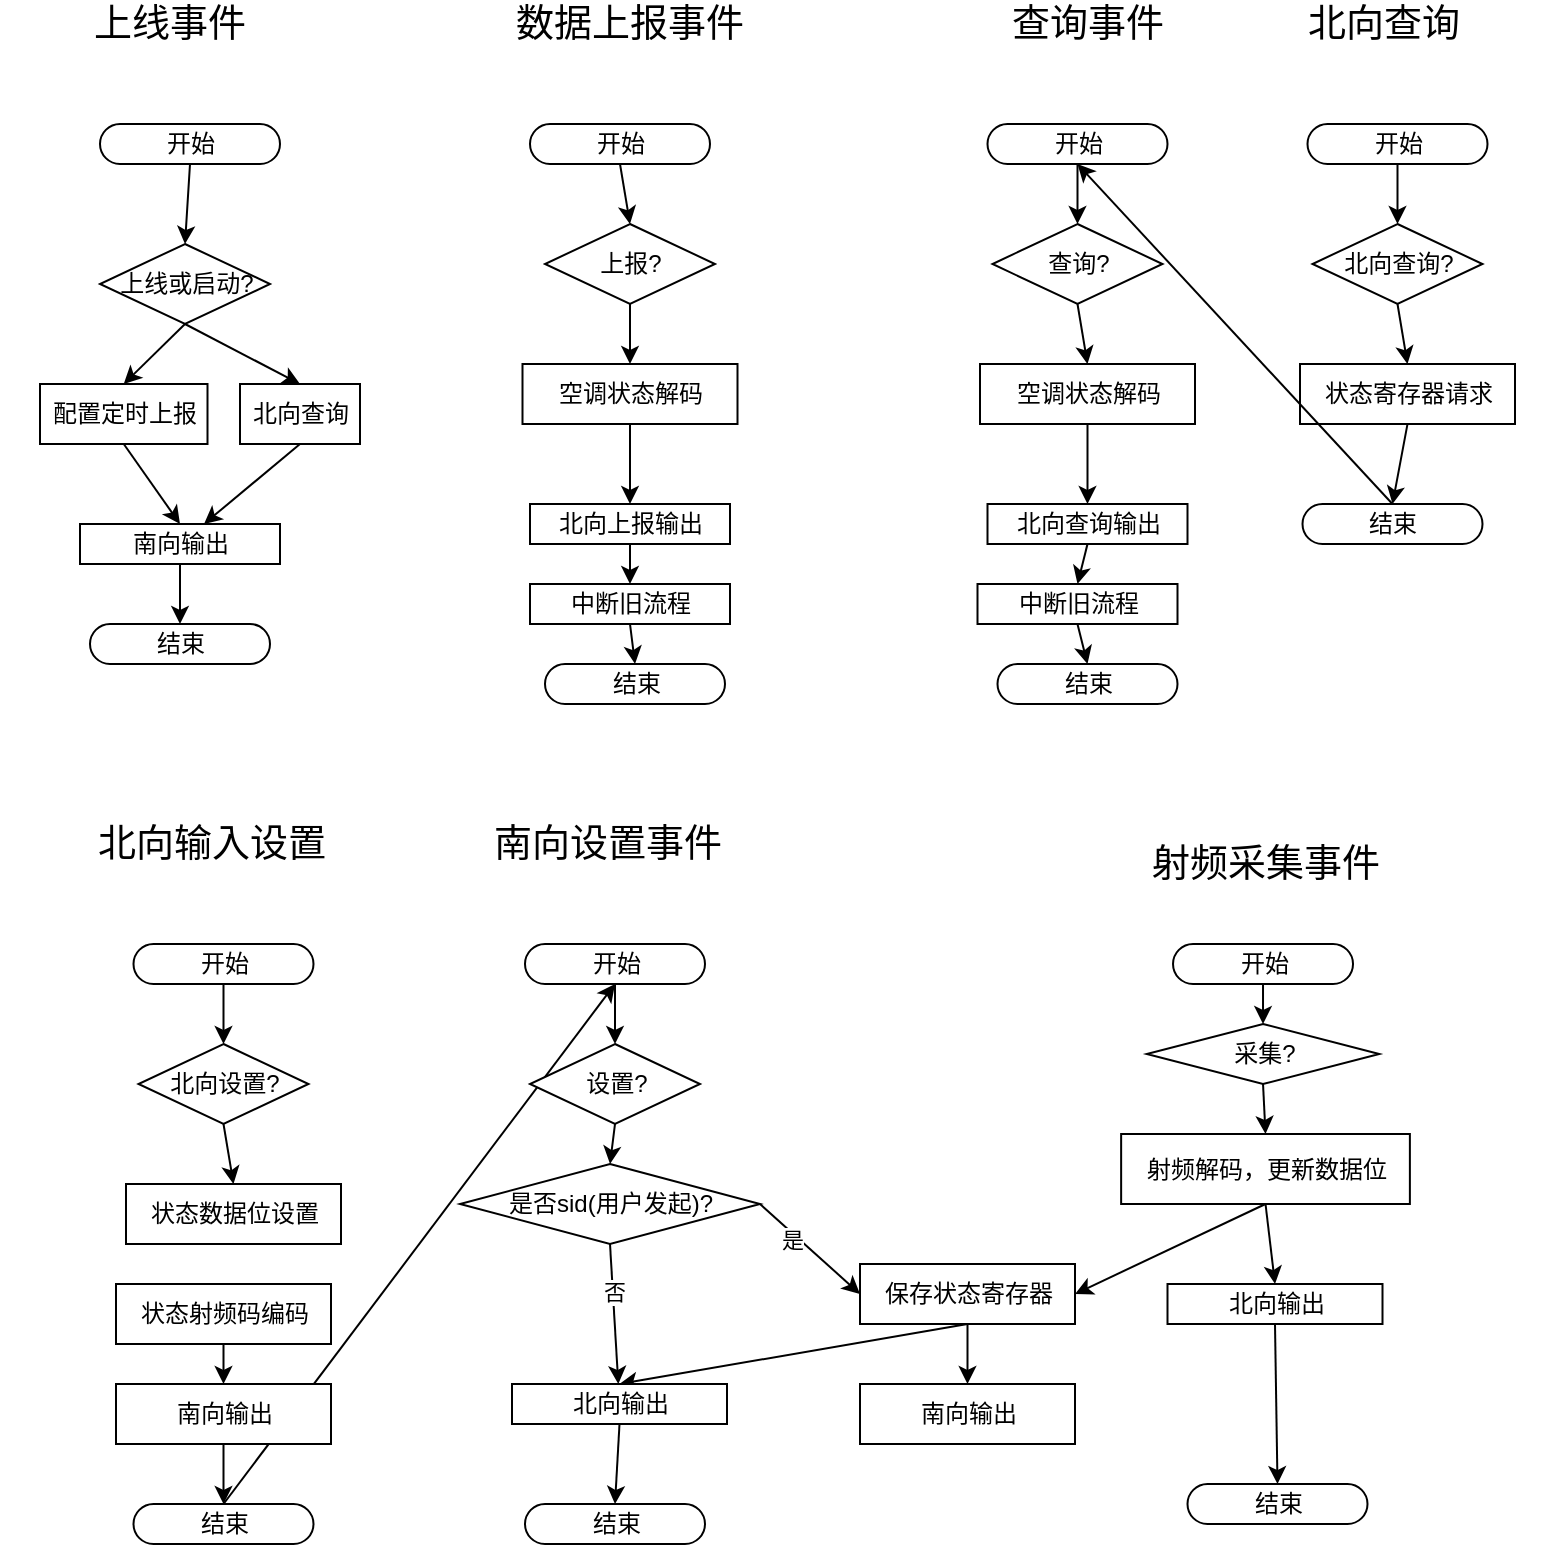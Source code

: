 <mxfile>
    <diagram id="z7dufINsrIwht3wRqD4w" name="第 1 页">
        <mxGraphModel dx="843" dy="239" grid="1" gridSize="10" guides="1" tooltips="1" connect="1" arrows="1" fold="1" page="1" pageScale="1" pageWidth="827" pageHeight="1169" math="0" shadow="0">
            <root>
                <mxCell id="0"/>
                <mxCell id="1" parent="0"/>
                <mxCell id="9" style="edgeStyle=none;html=1;exitX=0.5;exitY=0.5;exitDx=0;exitDy=10;exitPerimeter=0;entryX=0.5;entryY=0;entryDx=0;entryDy=0;fontSize=12;" parent="1" source="2" target="5" edge="1">
                    <mxGeometry relative="1" as="geometry"/>
                </mxCell>
                <mxCell id="2" value="开始" style="html=1;dashed=0;whitespace=wrap;shape=mxgraph.dfd.start" parent="1" vertex="1">
                    <mxGeometry x="100" y="100" width="90" height="20" as="geometry"/>
                </mxCell>
                <mxCell id="3" value="上线事件" style="text;html=1;strokeColor=none;fillColor=none;align=center;verticalAlign=middle;whiteSpace=wrap;rounded=0;fontSize=19;" parent="1" vertex="1">
                    <mxGeometry x="50" y="40" width="170" height="20" as="geometry"/>
                </mxCell>
                <mxCell id="8" style="edgeStyle=none;html=1;exitX=0.5;exitY=1;exitDx=0;exitDy=0;entryX=0.5;entryY=0;entryDx=0;entryDy=0;fontSize=12;" parent="1" source="5" target="7" edge="1">
                    <mxGeometry relative="1" as="geometry"/>
                </mxCell>
                <mxCell id="92" style="edgeStyle=none;html=1;exitX=0.5;exitY=1;exitDx=0;exitDy=0;entryX=0.5;entryY=0;entryDx=0;entryDy=0;" edge="1" parent="1" source="5" target="91">
                    <mxGeometry relative="1" as="geometry"/>
                </mxCell>
                <mxCell id="5" value="上线或启动?" style="shape=rhombus;html=1;dashed=0;whitespace=wrap;perimeter=rhombusPerimeter;" parent="1" vertex="1">
                    <mxGeometry x="100" y="160" width="85" height="40" as="geometry"/>
                </mxCell>
                <mxCell id="14" style="edgeStyle=none;html=1;exitX=0.5;exitY=1;exitDx=0;exitDy=0;entryX=0.5;entryY=0;entryDx=0;entryDy=0;fontSize=12;" parent="1" source="7" target="12" edge="1">
                    <mxGeometry relative="1" as="geometry"/>
                </mxCell>
                <mxCell id="7" value="配置定时上报" style="html=1;dashed=0;whitespace=wrap;fontSize=12;" parent="1" vertex="1">
                    <mxGeometry x="70" y="230" width="83.75" height="30" as="geometry"/>
                </mxCell>
                <mxCell id="10" value="结束" style="html=1;dashed=0;whitespace=wrap;shape=mxgraph.dfd.start" parent="1" vertex="1">
                    <mxGeometry x="95" y="350" width="90" height="20" as="geometry"/>
                </mxCell>
                <mxCell id="13" value="" style="edgeStyle=none;html=1;fontSize=12;" parent="1" source="12" target="10" edge="1">
                    <mxGeometry relative="1" as="geometry"/>
                </mxCell>
                <mxCell id="12" value="南向输出" style="html=1;dashed=0;whitespace=wrap;fontSize=12;" parent="1" vertex="1">
                    <mxGeometry x="90" y="300" width="100" height="20" as="geometry"/>
                </mxCell>
                <mxCell id="15" value="数据上报事件" style="text;html=1;strokeColor=none;fillColor=none;align=center;verticalAlign=middle;whiteSpace=wrap;rounded=0;fontSize=19;" parent="1" vertex="1">
                    <mxGeometry x="280" y="40" width="170" height="20" as="geometry"/>
                </mxCell>
                <mxCell id="16" style="edgeStyle=none;html=1;exitX=0.5;exitY=0.5;exitDx=0;exitDy=10;exitPerimeter=0;entryX=0.5;entryY=0;entryDx=0;entryDy=0;fontSize=12;" parent="1" source="17" target="19" edge="1">
                    <mxGeometry relative="1" as="geometry"/>
                </mxCell>
                <mxCell id="17" value="开始" style="html=1;dashed=0;whitespace=wrap;shape=mxgraph.dfd.start" parent="1" vertex="1">
                    <mxGeometry x="315" y="100" width="90" height="20" as="geometry"/>
                </mxCell>
                <mxCell id="18" style="edgeStyle=none;html=1;exitX=0.5;exitY=1;exitDx=0;exitDy=0;entryX=0.5;entryY=0;entryDx=0;entryDy=0;fontSize=12;" parent="1" source="19" target="21" edge="1">
                    <mxGeometry relative="1" as="geometry"/>
                </mxCell>
                <mxCell id="19" value="上报?" style="shape=rhombus;html=1;dashed=0;whitespace=wrap;perimeter=rhombusPerimeter;" parent="1" vertex="1">
                    <mxGeometry x="322.5" y="150" width="85" height="40" as="geometry"/>
                </mxCell>
                <mxCell id="20" style="edgeStyle=none;html=1;exitX=0.5;exitY=1;exitDx=0;exitDy=0;entryX=0.5;entryY=0;entryDx=0;entryDy=0;fontSize=12;" parent="1" source="21" target="24" edge="1">
                    <mxGeometry relative="1" as="geometry"/>
                </mxCell>
                <mxCell id="21" value="空调状态解码" style="html=1;dashed=0;whitespace=wrap;fontSize=12;" parent="1" vertex="1">
                    <mxGeometry x="311.25" y="220" width="107.5" height="30" as="geometry"/>
                </mxCell>
                <mxCell id="22" value="结束" style="html=1;dashed=0;whitespace=wrap;shape=mxgraph.dfd.start" parent="1" vertex="1">
                    <mxGeometry x="322.5" y="370" width="90" height="20" as="geometry"/>
                </mxCell>
                <mxCell id="60" style="edgeStyle=none;html=1;exitX=0.5;exitY=1;exitDx=0;exitDy=0;entryX=0.5;entryY=0;entryDx=0;entryDy=0;" edge="1" parent="1" source="24" target="59">
                    <mxGeometry relative="1" as="geometry"/>
                </mxCell>
                <mxCell id="24" value="北向上报输出" style="html=1;dashed=0;whitespace=wrap;fontSize=12;" parent="1" vertex="1">
                    <mxGeometry x="315" y="290" width="100" height="20" as="geometry"/>
                </mxCell>
                <mxCell id="39" style="edgeStyle=none;html=1;exitX=0.5;exitY=0.5;exitDx=0;exitDy=10;exitPerimeter=0;entryX=0.5;entryY=0;entryDx=0;entryDy=0;" parent="1" source="26" target="38" edge="1">
                    <mxGeometry relative="1" as="geometry"/>
                </mxCell>
                <mxCell id="26" value="开始" style="html=1;dashed=0;whitespace=wrap;shape=mxgraph.dfd.start" parent="1" vertex="1">
                    <mxGeometry x="543.75" y="100" width="90" height="20" as="geometry"/>
                </mxCell>
                <mxCell id="29" style="edgeStyle=none;html=1;exitX=0.5;exitY=1;exitDx=0;exitDy=0;entryX=0.5;entryY=0;entryDx=0;entryDy=0;fontSize=12;" parent="1" source="30" target="33" edge="1">
                    <mxGeometry relative="1" as="geometry"/>
                </mxCell>
                <mxCell id="30" value="空调状态解码" style="html=1;dashed=0;whitespace=wrap;fontSize=12;" parent="1" vertex="1">
                    <mxGeometry x="540" y="220" width="107.5" height="30" as="geometry"/>
                </mxCell>
                <mxCell id="31" value="结束" style="html=1;dashed=0;whitespace=wrap;shape=mxgraph.dfd.start" parent="1" vertex="1">
                    <mxGeometry x="548.75" y="370" width="90" height="20" as="geometry"/>
                </mxCell>
                <mxCell id="64" style="edgeStyle=none;html=1;exitX=0.5;exitY=1;exitDx=0;exitDy=0;entryX=0.5;entryY=0;entryDx=0;entryDy=0;" edge="1" parent="1" source="33" target="62">
                    <mxGeometry relative="1" as="geometry"/>
                </mxCell>
                <mxCell id="33" value="北向查询输出" style="html=1;dashed=0;whitespace=wrap;fontSize=12;" parent="1" vertex="1">
                    <mxGeometry x="543.75" y="290" width="100" height="20" as="geometry"/>
                </mxCell>
                <mxCell id="34" value="查询事件" style="text;html=1;strokeColor=none;fillColor=none;align=center;verticalAlign=middle;whiteSpace=wrap;rounded=0;fontSize=19;" parent="1" vertex="1">
                    <mxGeometry x="508.75" y="40" width="170" height="20" as="geometry"/>
                </mxCell>
                <mxCell id="40" style="edgeStyle=none;html=1;exitX=0.5;exitY=1;exitDx=0;exitDy=0;entryX=0.5;entryY=0;entryDx=0;entryDy=0;" parent="1" source="38" target="30" edge="1">
                    <mxGeometry relative="1" as="geometry"/>
                </mxCell>
                <mxCell id="38" value="查询?" style="shape=rhombus;html=1;dashed=0;whitespace=wrap;perimeter=rhombusPerimeter;" parent="1" vertex="1">
                    <mxGeometry x="546.25" y="150" width="85" height="40" as="geometry"/>
                </mxCell>
                <mxCell id="41" style="edgeStyle=none;html=1;exitX=0.5;exitY=0.5;exitDx=0;exitDy=10;exitPerimeter=0;entryX=0.5;entryY=0;entryDx=0;entryDy=0;" edge="1" parent="1" source="42" target="49">
                    <mxGeometry relative="1" as="geometry"/>
                </mxCell>
                <mxCell id="42" value="开始" style="html=1;dashed=0;whitespace=wrap;shape=mxgraph.dfd.start" vertex="1" parent="1">
                    <mxGeometry x="703.75" y="100" width="90" height="20" as="geometry"/>
                </mxCell>
                <mxCell id="43" style="edgeStyle=none;html=1;exitX=0.5;exitY=1;exitDx=0;exitDy=0;entryX=0.5;entryY=0.5;entryDx=0;entryDy=-10;fontSize=12;entryPerimeter=0;" edge="1" parent="1" source="44" target="45">
                    <mxGeometry relative="1" as="geometry">
                        <mxPoint x="756.25" y="290" as="targetPoint"/>
                    </mxGeometry>
                </mxCell>
                <mxCell id="44" value="状态寄存器请求" style="html=1;dashed=0;whitespace=wrap;fontSize=12;" vertex="1" parent="1">
                    <mxGeometry x="700" y="220" width="107.5" height="30" as="geometry"/>
                </mxCell>
                <mxCell id="76" style="edgeStyle=none;html=1;exitX=0.5;exitY=0.5;exitDx=0;exitDy=-10;exitPerimeter=0;entryX=0.5;entryY=0.5;entryDx=0;entryDy=10;entryPerimeter=0;" edge="1" parent="1" source="45" target="26">
                    <mxGeometry relative="1" as="geometry"/>
                </mxCell>
                <mxCell id="45" value="结束" style="html=1;dashed=0;whitespace=wrap;shape=mxgraph.dfd.start" vertex="1" parent="1">
                    <mxGeometry x="701.25" y="290" width="90" height="20" as="geometry"/>
                </mxCell>
                <mxCell id="48" style="edgeStyle=none;html=1;exitX=0.5;exitY=1;exitDx=0;exitDy=0;entryX=0.5;entryY=0;entryDx=0;entryDy=0;" edge="1" parent="1" source="49" target="44">
                    <mxGeometry relative="1" as="geometry"/>
                </mxCell>
                <mxCell id="49" value="北向查询?" style="shape=rhombus;html=1;dashed=0;whitespace=wrap;perimeter=rhombusPerimeter;" vertex="1" parent="1">
                    <mxGeometry x="706.25" y="150" width="85" height="40" as="geometry"/>
                </mxCell>
                <mxCell id="50" value="北向查询" style="text;html=1;strokeColor=none;fillColor=none;align=center;verticalAlign=middle;whiteSpace=wrap;rounded=0;fontSize=19;" vertex="1" parent="1">
                    <mxGeometry x="657" y="40" width="170" height="20" as="geometry"/>
                </mxCell>
                <mxCell id="61" style="edgeStyle=none;html=1;exitX=0.5;exitY=1;exitDx=0;exitDy=0;entryX=0.5;entryY=0.5;entryDx=0;entryDy=-10;entryPerimeter=0;" edge="1" parent="1" source="59" target="22">
                    <mxGeometry relative="1" as="geometry"/>
                </mxCell>
                <mxCell id="59" value="中断旧流程" style="html=1;dashed=0;whitespace=wrap;fontSize=12;" vertex="1" parent="1">
                    <mxGeometry x="315" y="330" width="100" height="20" as="geometry"/>
                </mxCell>
                <mxCell id="65" style="edgeStyle=none;html=1;exitX=0.5;exitY=1;exitDx=0;exitDy=0;entryX=0.5;entryY=0.5;entryDx=0;entryDy=-10;entryPerimeter=0;" edge="1" parent="1" source="62" target="31">
                    <mxGeometry relative="1" as="geometry"/>
                </mxCell>
                <mxCell id="62" value="中断旧流程" style="html=1;dashed=0;whitespace=wrap;fontSize=12;" vertex="1" parent="1">
                    <mxGeometry x="538.75" y="330" width="100" height="20" as="geometry"/>
                </mxCell>
                <mxCell id="66" style="edgeStyle=none;html=1;exitX=0.5;exitY=0.5;exitDx=0;exitDy=10;exitPerimeter=0;entryX=0.5;entryY=0;entryDx=0;entryDy=0;" edge="1" parent="1" source="67" target="72">
                    <mxGeometry relative="1" as="geometry"/>
                </mxCell>
                <mxCell id="67" value="开始" style="html=1;dashed=0;whitespace=wrap;shape=mxgraph.dfd.start" vertex="1" parent="1">
                    <mxGeometry x="116.75" y="510" width="90" height="20" as="geometry"/>
                </mxCell>
                <mxCell id="69" value="状态数据位设置" style="html=1;dashed=0;whitespace=wrap;fontSize=12;" vertex="1" parent="1">
                    <mxGeometry x="113" y="630" width="107.5" height="30" as="geometry"/>
                </mxCell>
                <mxCell id="117" style="edgeStyle=none;html=1;exitX=0.5;exitY=0.5;exitDx=0;exitDy=-10;exitPerimeter=0;entryX=0.5;entryY=0.5;entryDx=0;entryDy=10;entryPerimeter=0;" edge="1" parent="1" source="70" target="81">
                    <mxGeometry relative="1" as="geometry"/>
                </mxCell>
                <mxCell id="70" value="结束" style="html=1;dashed=0;whitespace=wrap;shape=mxgraph.dfd.start" vertex="1" parent="1">
                    <mxGeometry x="116.75" y="790" width="90" height="20" as="geometry"/>
                </mxCell>
                <mxCell id="71" style="edgeStyle=none;html=1;exitX=0.5;exitY=1;exitDx=0;exitDy=0;entryX=0.5;entryY=0;entryDx=0;entryDy=0;" edge="1" parent="1" source="72" target="69">
                    <mxGeometry relative="1" as="geometry"/>
                </mxCell>
                <mxCell id="72" value="北向设置?" style="shape=rhombus;html=1;dashed=0;whitespace=wrap;perimeter=rhombusPerimeter;" vertex="1" parent="1">
                    <mxGeometry x="119.25" y="560" width="85" height="40" as="geometry"/>
                </mxCell>
                <mxCell id="73" value="北向输入设置" style="text;html=1;strokeColor=none;fillColor=none;align=center;verticalAlign=middle;whiteSpace=wrap;rounded=0;fontSize=19;" vertex="1" parent="1">
                    <mxGeometry x="86.25" y="450" width="140" height="20" as="geometry"/>
                </mxCell>
                <mxCell id="78" style="edgeStyle=none;html=1;exitX=0.5;exitY=1;exitDx=0;exitDy=0;entryX=0.5;entryY=0;entryDx=0;entryDy=0;" edge="1" parent="1" source="74" target="77">
                    <mxGeometry relative="1" as="geometry"/>
                </mxCell>
                <mxCell id="74" value="状态射频码编码" style="html=1;dashed=0;whitespace=wrap;fontSize=12;" vertex="1" parent="1">
                    <mxGeometry x="108" y="680" width="107.5" height="30" as="geometry"/>
                </mxCell>
                <mxCell id="75" value="南向设置事件" style="text;html=1;strokeColor=none;fillColor=none;align=center;verticalAlign=middle;whiteSpace=wrap;rounded=0;fontSize=19;" vertex="1" parent="1">
                    <mxGeometry x="288.75" y="450" width="130" height="20" as="geometry"/>
                </mxCell>
                <mxCell id="79" style="edgeStyle=none;html=1;exitX=0.5;exitY=1;exitDx=0;exitDy=0;entryX=0.5;entryY=0.5;entryDx=0;entryDy=-10;entryPerimeter=0;" edge="1" parent="1" source="77" target="70">
                    <mxGeometry relative="1" as="geometry"/>
                </mxCell>
                <mxCell id="77" value="南向输出" style="html=1;dashed=0;whitespace=wrap;fontSize=12;" vertex="1" parent="1">
                    <mxGeometry x="108" y="730" width="107.5" height="30" as="geometry"/>
                </mxCell>
                <mxCell id="80" style="edgeStyle=none;html=1;exitX=0.5;exitY=0.5;exitDx=0;exitDy=10;exitPerimeter=0;entryX=0.5;entryY=0;entryDx=0;entryDy=0;" edge="1" parent="1" source="81" target="85">
                    <mxGeometry relative="1" as="geometry"/>
                </mxCell>
                <mxCell id="81" value="开始" style="html=1;dashed=0;whitespace=wrap;shape=mxgraph.dfd.start" vertex="1" parent="1">
                    <mxGeometry x="312.5" y="510" width="90" height="20" as="geometry"/>
                </mxCell>
                <mxCell id="83" value="结束" style="html=1;dashed=0;whitespace=wrap;shape=mxgraph.dfd.start" vertex="1" parent="1">
                    <mxGeometry x="312.5" y="790" width="90" height="20" as="geometry"/>
                </mxCell>
                <mxCell id="84" style="edgeStyle=none;html=1;exitX=0.5;exitY=1;exitDx=0;exitDy=0;entryX=0.5;entryY=0;entryDx=0;entryDy=0;" edge="1" parent="1" source="85" target="94">
                    <mxGeometry relative="1" as="geometry">
                        <mxPoint x="362.5" y="630" as="targetPoint"/>
                    </mxGeometry>
                </mxCell>
                <mxCell id="85" value="设置?" style="shape=rhombus;html=1;dashed=0;whitespace=wrap;perimeter=rhombusPerimeter;" vertex="1" parent="1">
                    <mxGeometry x="315" y="560" width="85" height="40" as="geometry"/>
                </mxCell>
                <mxCell id="86" style="edgeStyle=none;html=1;exitX=0.5;exitY=1;exitDx=0;exitDy=0;entryX=0.5;entryY=0;entryDx=0;entryDy=0;" edge="1" parent="1" source="87" target="89">
                    <mxGeometry relative="1" as="geometry"/>
                </mxCell>
                <mxCell id="104" style="edgeStyle=none;html=1;exitX=0.5;exitY=1;exitDx=0;exitDy=0;entryX=0.5;entryY=0;entryDx=0;entryDy=0;" edge="1" parent="1" source="87" target="96">
                    <mxGeometry relative="1" as="geometry"/>
                </mxCell>
                <mxCell id="87" value="保存状态寄存器" style="html=1;dashed=0;whitespace=wrap;fontSize=12;" vertex="1" parent="1">
                    <mxGeometry x="480" y="670" width="107.5" height="30" as="geometry"/>
                </mxCell>
                <mxCell id="89" value="南向输出" style="html=1;dashed=0;whitespace=wrap;fontSize=12;" vertex="1" parent="1">
                    <mxGeometry x="480" y="730" width="107.5" height="30" as="geometry"/>
                </mxCell>
                <mxCell id="93" style="edgeStyle=none;html=1;exitX=0.5;exitY=1;exitDx=0;exitDy=0;" edge="1" parent="1" source="91" target="12">
                    <mxGeometry relative="1" as="geometry"/>
                </mxCell>
                <mxCell id="91" value="北向查询" style="html=1;dashed=0;whitespace=wrap;fontSize=12;" vertex="1" parent="1">
                    <mxGeometry x="170" y="230" width="60" height="30" as="geometry"/>
                </mxCell>
                <mxCell id="97" style="edgeStyle=none;html=1;exitX=0.5;exitY=1;exitDx=0;exitDy=0;" edge="1" parent="1" source="94" target="96">
                    <mxGeometry relative="1" as="geometry"/>
                </mxCell>
                <mxCell id="99" value="否" style="edgeLabel;html=1;align=center;verticalAlign=middle;resizable=0;points=[];" vertex="1" connectable="0" parent="97">
                    <mxGeometry x="-0.314" relative="1" as="geometry">
                        <mxPoint as="offset"/>
                    </mxGeometry>
                </mxCell>
                <mxCell id="101" style="edgeStyle=none;html=1;exitX=1;exitY=0.5;exitDx=0;exitDy=0;entryX=0;entryY=0.5;entryDx=0;entryDy=0;" edge="1" parent="1" source="94" target="87">
                    <mxGeometry relative="1" as="geometry"/>
                </mxCell>
                <mxCell id="102" value="是" style="edgeLabel;html=1;align=center;verticalAlign=middle;resizable=0;points=[];" vertex="1" connectable="0" parent="101">
                    <mxGeometry x="-0.296" y="-3" relative="1" as="geometry">
                        <mxPoint as="offset"/>
                    </mxGeometry>
                </mxCell>
                <mxCell id="94" value="是否sid(用户发起)?" style="shape=rhombus;html=1;dashed=0;whitespace=wrap;perimeter=rhombusPerimeter;" vertex="1" parent="1">
                    <mxGeometry x="280" y="620" width="150" height="40" as="geometry"/>
                </mxCell>
                <mxCell id="98" style="edgeStyle=none;html=1;exitX=0.5;exitY=1;exitDx=0;exitDy=0;entryX=0.5;entryY=0.5;entryDx=0;entryDy=-10;entryPerimeter=0;" edge="1" parent="1" source="96" target="83">
                    <mxGeometry relative="1" as="geometry"/>
                </mxCell>
                <mxCell id="96" value="北向输出" style="html=1;dashed=0;whitespace=wrap;fontSize=12;" vertex="1" parent="1">
                    <mxGeometry x="306" y="730" width="107.5" height="20" as="geometry"/>
                </mxCell>
                <mxCell id="105" value="射频采集事件" style="text;html=1;strokeColor=none;fillColor=none;align=center;verticalAlign=middle;whiteSpace=wrap;rounded=0;fontSize=19;" vertex="1" parent="1">
                    <mxGeometry x="617.76" y="460" width="130" height="20" as="geometry"/>
                </mxCell>
                <mxCell id="110" style="edgeStyle=none;html=1;exitX=0.5;exitY=0.5;exitDx=0;exitDy=10;exitPerimeter=0;entryX=0.5;entryY=0;entryDx=0;entryDy=0;" edge="1" parent="1" source="106" target="107">
                    <mxGeometry relative="1" as="geometry"/>
                </mxCell>
                <mxCell id="106" value="开始" style="html=1;dashed=0;whitespace=wrap;shape=mxgraph.dfd.start" vertex="1" parent="1">
                    <mxGeometry x="636.51" y="510" width="90" height="20" as="geometry"/>
                </mxCell>
                <mxCell id="109" style="edgeStyle=none;html=1;exitX=0.5;exitY=1;exitDx=0;exitDy=0;entryX=0.5;entryY=0;entryDx=0;entryDy=0;" edge="1" parent="1" source="107" target="108">
                    <mxGeometry relative="1" as="geometry"/>
                </mxCell>
                <mxCell id="107" value="采集?" style="shape=rhombus;html=1;dashed=0;whitespace=wrap;perimeter=rhombusPerimeter;" vertex="1" parent="1">
                    <mxGeometry x="623.39" y="550" width="116.25" height="30" as="geometry"/>
                </mxCell>
                <mxCell id="115" style="edgeStyle=none;html=1;exitX=0.5;exitY=1;exitDx=0;exitDy=0;entryX=0.5;entryY=0;entryDx=0;entryDy=0;" edge="1" parent="1" source="108" target="114">
                    <mxGeometry relative="1" as="geometry"/>
                </mxCell>
                <mxCell id="116" style="edgeStyle=none;html=1;exitX=0.5;exitY=1;exitDx=0;exitDy=0;entryX=1;entryY=0.5;entryDx=0;entryDy=0;" edge="1" parent="1" source="108" target="87">
                    <mxGeometry relative="1" as="geometry"/>
                </mxCell>
                <mxCell id="108" value="射频解码，更新数据位" style="html=1;dashed=0;whitespace=wrap;fontSize=12;" vertex="1" parent="1">
                    <mxGeometry x="610.57" y="605" width="144.37" height="35" as="geometry"/>
                </mxCell>
                <mxCell id="112" value="结束" style="html=1;dashed=0;whitespace=wrap;shape=mxgraph.dfd.start" vertex="1" parent="1">
                    <mxGeometry x="643.75" y="780" width="90" height="20" as="geometry"/>
                </mxCell>
                <mxCell id="113" style="edgeStyle=none;html=1;entryX=0.5;entryY=0.5;entryDx=0;entryDy=-10;entryPerimeter=0;exitX=0.5;exitY=1;exitDx=0;exitDy=0;" edge="1" parent="1" source="114" target="112">
                    <mxGeometry relative="1" as="geometry">
                        <mxPoint x="689" y="720" as="sourcePoint"/>
                    </mxGeometry>
                </mxCell>
                <mxCell id="114" value="北向输出" style="html=1;dashed=0;whitespace=wrap;fontSize=12;" vertex="1" parent="1">
                    <mxGeometry x="633.75" y="680" width="107.5" height="20" as="geometry"/>
                </mxCell>
            </root>
        </mxGraphModel>
    </diagram>
</mxfile>
